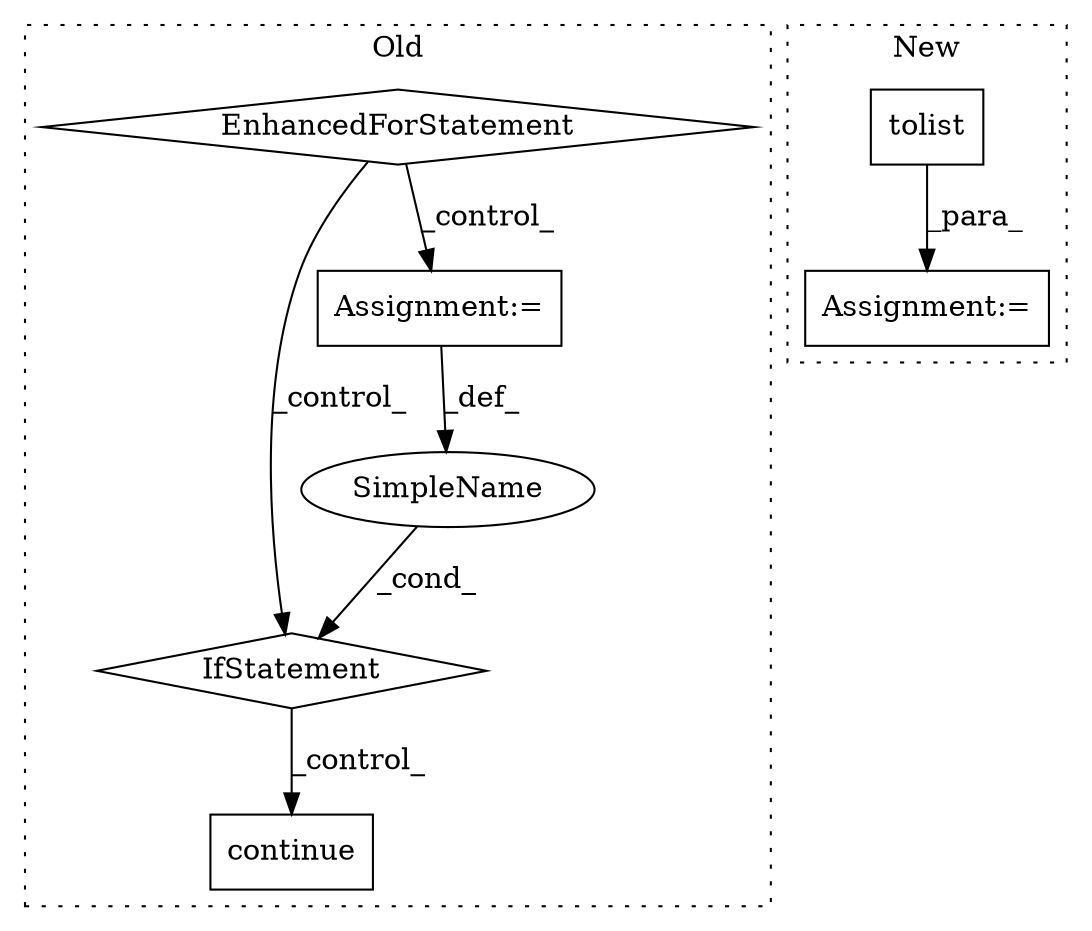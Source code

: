 digraph G {
subgraph cluster0 {
1 [label="continue" a="18" s="2251" l="9" shape="box"];
4 [label="IfStatement" a="25" s="2219,2233" l="4,2" shape="diamond"];
5 [label="SimpleName" a="42" s="" l="" shape="ellipse"];
6 [label="Assignment:=" a="7" s="2155" l="1" shape="box"];
7 [label="EnhancedForStatement" a="70" s="1990,2112" l="65,2" shape="diamond"];
label = "Old";
style="dotted";
}
subgraph cluster1 {
2 [label="tolist" a="32" s="1726" l="8" shape="box"];
3 [label="Assignment:=" a="7" s="1711" l="1" shape="box"];
label = "New";
style="dotted";
}
2 -> 3 [label="_para_"];
4 -> 1 [label="_control_"];
5 -> 4 [label="_cond_"];
6 -> 5 [label="_def_"];
7 -> 4 [label="_control_"];
7 -> 6 [label="_control_"];
}